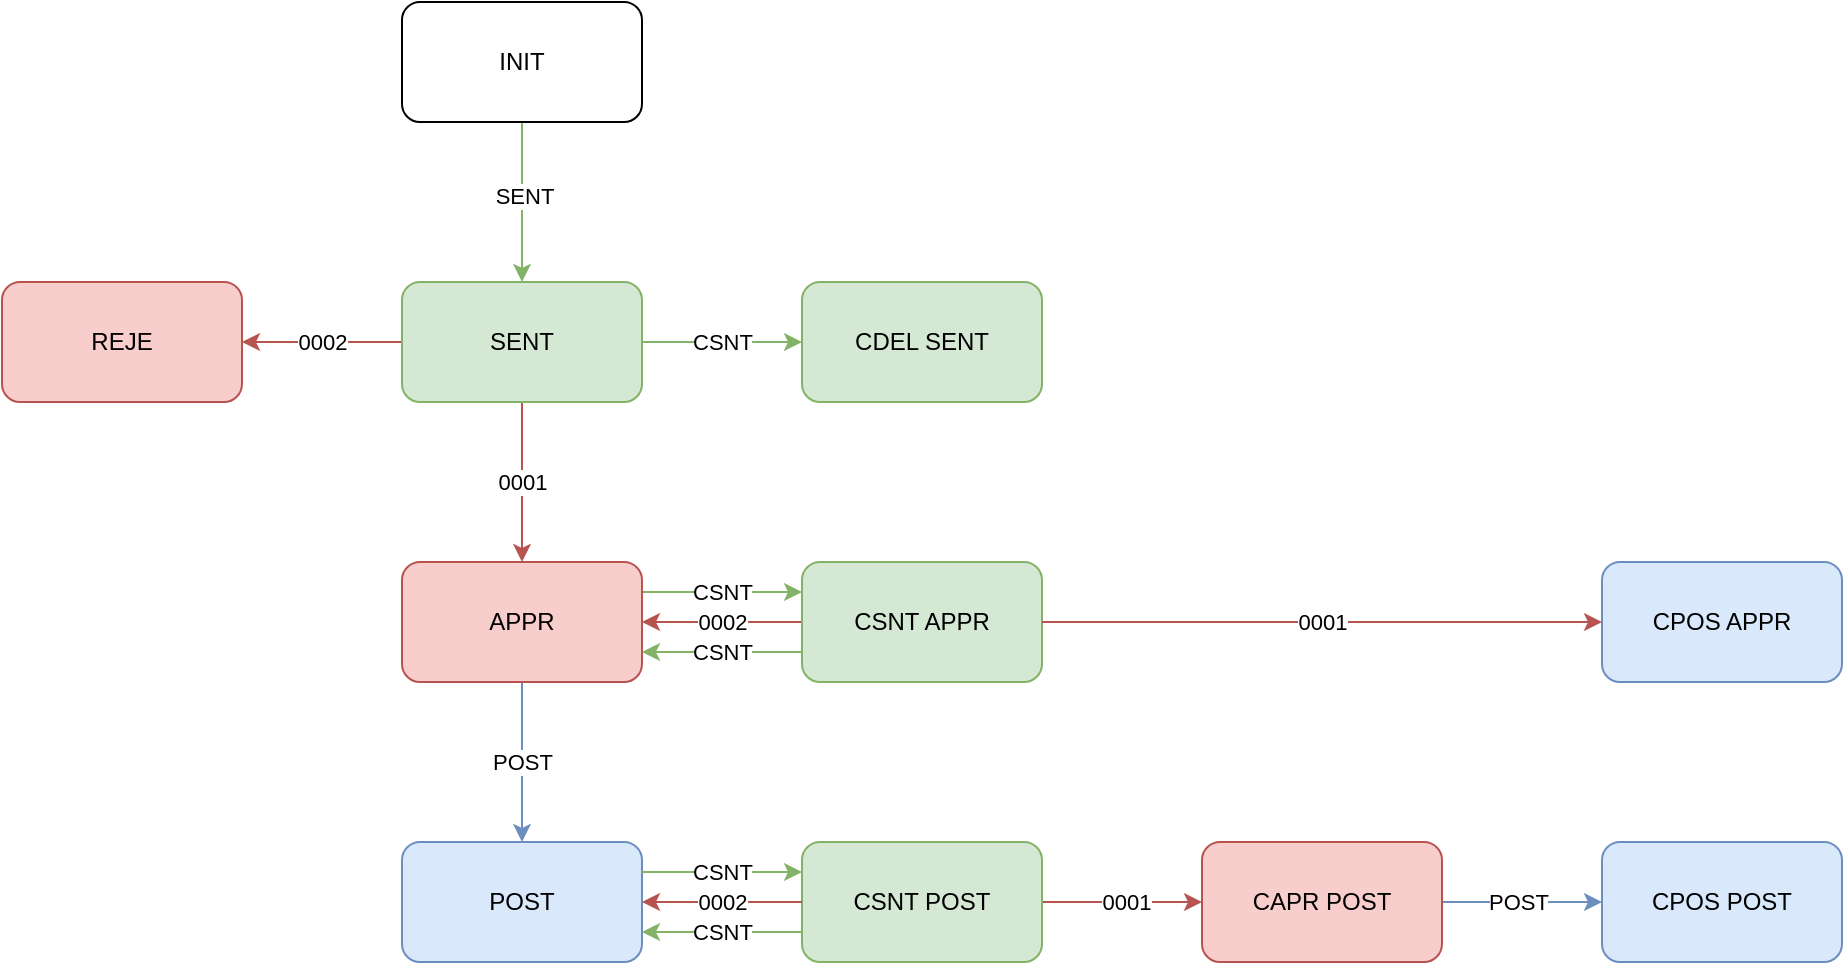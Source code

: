<mxfile version="22.1.3" type="github">
  <diagram name="Strona-1" id="chXkMR1agN1TmntSEI0J">
    <mxGraphModel dx="1195" dy="625" grid="1" gridSize="10" guides="1" tooltips="1" connect="1" arrows="1" fold="1" page="1" pageScale="1" pageWidth="827" pageHeight="1169" math="0" shadow="0">
      <root>
        <mxCell id="0" />
        <mxCell id="1" parent="0" />
        <mxCell id="xTvvYgc8825X2X3HGFkp-15" value="" style="edgeStyle=orthogonalEdgeStyle;rounded=1;orthogonalLoop=1;jettySize=auto;html=1;fillColor=#d5e8d4;strokeColor=#82b366;" parent="1" source="xTvvYgc8825X2X3HGFkp-17" target="xTvvYgc8825X2X3HGFkp-20" edge="1">
          <mxGeometry relative="1" as="geometry" />
        </mxCell>
        <mxCell id="xTvvYgc8825X2X3HGFkp-16" value="SENT" style="edgeLabel;html=1;align=center;verticalAlign=middle;resizable=0;points=[];rounded=1;" parent="xTvvYgc8825X2X3HGFkp-15" vertex="1" connectable="0">
          <mxGeometry x="-0.075" y="1" relative="1" as="geometry">
            <mxPoint as="offset" />
          </mxGeometry>
        </mxCell>
        <mxCell id="xTvvYgc8825X2X3HGFkp-17" value="INIT" style="rounded=1;whiteSpace=wrap;html=1;" parent="1" vertex="1">
          <mxGeometry x="200" y="140" width="120" height="60" as="geometry" />
        </mxCell>
        <mxCell id="xTvvYgc8825X2X3HGFkp-18" value="CSNT" style="edgeStyle=orthogonalEdgeStyle;rounded=1;orthogonalLoop=1;jettySize=auto;html=1;fillColor=#d5e8d4;strokeColor=#82b366;" parent="1" source="xTvvYgc8825X2X3HGFkp-20" target="xTvvYgc8825X2X3HGFkp-21" edge="1">
          <mxGeometry relative="1" as="geometry" />
        </mxCell>
        <mxCell id="xTvvYgc8825X2X3HGFkp-19" value="0001" style="edgeStyle=orthogonalEdgeStyle;rounded=1;orthogonalLoop=1;jettySize=auto;html=1;fillColor=#f8cecc;strokeColor=#b85450;" parent="1" source="xTvvYgc8825X2X3HGFkp-20" target="xTvvYgc8825X2X3HGFkp-23" edge="1">
          <mxGeometry relative="1" as="geometry" />
        </mxCell>
        <mxCell id="xTvvYgc8825X2X3HGFkp-50" value="0002" style="edgeStyle=orthogonalEdgeStyle;rounded=1;orthogonalLoop=1;jettySize=auto;html=1;fillColor=#f8cecc;strokeColor=#b85450;" parent="1" source="xTvvYgc8825X2X3HGFkp-20" target="xTvvYgc8825X2X3HGFkp-49" edge="1">
          <mxGeometry relative="1" as="geometry" />
        </mxCell>
        <mxCell id="xTvvYgc8825X2X3HGFkp-20" value="SENT" style="rounded=1;whiteSpace=wrap;html=1;fillColor=#d5e8d4;strokeColor=#82b366;" parent="1" vertex="1">
          <mxGeometry x="200" y="280" width="120" height="60" as="geometry" />
        </mxCell>
        <mxCell id="xTvvYgc8825X2X3HGFkp-21" value="CDEL SENT" style="rounded=1;whiteSpace=wrap;html=1;fillColor=#d5e8d4;strokeColor=#82b366;" parent="1" vertex="1">
          <mxGeometry x="400" y="280" width="120" height="60" as="geometry" />
        </mxCell>
        <mxCell id="xTvvYgc8825X2X3HGFkp-22" value="CSNT" style="edgeStyle=orthogonalEdgeStyle;rounded=1;orthogonalLoop=1;jettySize=auto;html=1;entryX=0;entryY=0.25;entryDx=0;entryDy=0;exitX=1;exitY=0.25;exitDx=0;exitDy=0;fillColor=#d5e8d4;strokeColor=#82b366;" parent="1" source="xTvvYgc8825X2X3HGFkp-23" target="xTvvYgc8825X2X3HGFkp-24" edge="1">
          <mxGeometry relative="1" as="geometry" />
        </mxCell>
        <mxCell id="xTvvYgc8825X2X3HGFkp-32" value="POST" style="edgeStyle=orthogonalEdgeStyle;rounded=1;orthogonalLoop=1;jettySize=auto;html=1;fillColor=#dae8fc;strokeColor=#6c8ebf;" parent="1" source="xTvvYgc8825X2X3HGFkp-23" target="xTvvYgc8825X2X3HGFkp-31" edge="1">
          <mxGeometry relative="1" as="geometry" />
        </mxCell>
        <mxCell id="xTvvYgc8825X2X3HGFkp-23" value="APPR" style="rounded=1;whiteSpace=wrap;html=1;fillColor=#f8cecc;strokeColor=#b85450;" parent="1" vertex="1">
          <mxGeometry x="200" y="420" width="120" height="60" as="geometry" />
        </mxCell>
        <mxCell id="xTvvYgc8825X2X3HGFkp-30" value="0002" style="edgeStyle=orthogonalEdgeStyle;rounded=1;orthogonalLoop=1;jettySize=auto;html=1;exitX=0;exitY=0.5;exitDx=0;exitDy=0;entryX=1;entryY=0.5;entryDx=0;entryDy=0;fillColor=#f8cecc;strokeColor=#b85450;" parent="1" source="xTvvYgc8825X2X3HGFkp-24" target="xTvvYgc8825X2X3HGFkp-23" edge="1">
          <mxGeometry relative="1" as="geometry" />
        </mxCell>
        <mxCell id="xTvvYgc8825X2X3HGFkp-24" value="CSNT APPR" style="rounded=1;whiteSpace=wrap;html=1;fillColor=#d5e8d4;strokeColor=#82b366;" parent="1" vertex="1">
          <mxGeometry x="400" y="420" width="120" height="60" as="geometry" />
        </mxCell>
        <mxCell id="xTvvYgc8825X2X3HGFkp-31" value="POST" style="rounded=1;whiteSpace=wrap;html=1;fillColor=#dae8fc;strokeColor=#6c8ebf;" parent="1" vertex="1">
          <mxGeometry x="200" y="560" width="120" height="60" as="geometry" />
        </mxCell>
        <mxCell id="xTvvYgc8825X2X3HGFkp-33" value="CPOS APPR" style="rounded=1;whiteSpace=wrap;html=1;fillColor=#dae8fc;strokeColor=#6c8ebf;" parent="1" vertex="1">
          <mxGeometry x="800" y="420" width="120" height="60" as="geometry" />
        </mxCell>
        <mxCell id="xTvvYgc8825X2X3HGFkp-38" value="CSNT" style="edgeStyle=orthogonalEdgeStyle;rounded=1;orthogonalLoop=1;jettySize=auto;html=1;entryX=0;entryY=0.25;entryDx=0;entryDy=0;exitX=1;exitY=0.25;exitDx=0;exitDy=0;fillColor=#d5e8d4;strokeColor=#82b366;" parent="1" source="xTvvYgc8825X2X3HGFkp-31" target="xTvvYgc8825X2X3HGFkp-42" edge="1">
          <mxGeometry relative="1" as="geometry">
            <mxPoint x="320" y="575" as="sourcePoint" />
          </mxGeometry>
        </mxCell>
        <mxCell id="xTvvYgc8825X2X3HGFkp-39" value="" style="edgeStyle=orthogonalEdgeStyle;rounded=1;orthogonalLoop=1;jettySize=auto;html=1;fillColor=#f8cecc;strokeColor=#b85450;" parent="1" source="xTvvYgc8825X2X3HGFkp-42" target="xTvvYgc8825X2X3HGFkp-45" edge="1">
          <mxGeometry relative="1" as="geometry" />
        </mxCell>
        <mxCell id="xTvvYgc8825X2X3HGFkp-40" value="0001" style="edgeLabel;html=1;align=center;verticalAlign=middle;resizable=0;points=[];rounded=1;" parent="xTvvYgc8825X2X3HGFkp-39" vertex="1" connectable="0">
          <mxGeometry x="0.05" relative="1" as="geometry">
            <mxPoint as="offset" />
          </mxGeometry>
        </mxCell>
        <mxCell id="xTvvYgc8825X2X3HGFkp-41" value="CSNT" style="edgeStyle=orthogonalEdgeStyle;rounded=1;orthogonalLoop=1;jettySize=auto;html=1;exitX=0;exitY=0.75;exitDx=0;exitDy=0;entryX=1;entryY=0.75;entryDx=0;entryDy=0;fillColor=#d5e8d4;strokeColor=#82b366;" parent="1" source="xTvvYgc8825X2X3HGFkp-42" target="xTvvYgc8825X2X3HGFkp-31" edge="1">
          <mxGeometry relative="1" as="geometry">
            <mxPoint x="320" y="605" as="targetPoint" />
          </mxGeometry>
        </mxCell>
        <mxCell id="xTvvYgc8825X2X3HGFkp-42" value="CSNT POST" style="rounded=1;whiteSpace=wrap;html=1;fillColor=#d5e8d4;strokeColor=#82b366;" parent="1" vertex="1">
          <mxGeometry x="400" y="560" width="120" height="60" as="geometry" />
        </mxCell>
        <mxCell id="xTvvYgc8825X2X3HGFkp-43" value="" style="edgeStyle=orthogonalEdgeStyle;rounded=1;orthogonalLoop=1;jettySize=auto;html=1;fillColor=#dae8fc;strokeColor=#6c8ebf;" parent="1" source="xTvvYgc8825X2X3HGFkp-45" target="xTvvYgc8825X2X3HGFkp-46" edge="1">
          <mxGeometry relative="1" as="geometry" />
        </mxCell>
        <mxCell id="xTvvYgc8825X2X3HGFkp-44" value="POST" style="edgeLabel;html=1;align=center;verticalAlign=middle;resizable=0;points=[];rounded=1;" parent="xTvvYgc8825X2X3HGFkp-43" vertex="1" connectable="0">
          <mxGeometry x="-0.05" relative="1" as="geometry">
            <mxPoint as="offset" />
          </mxGeometry>
        </mxCell>
        <mxCell id="xTvvYgc8825X2X3HGFkp-45" value="CAPR POST" style="rounded=1;whiteSpace=wrap;html=1;fillColor=#f8cecc;strokeColor=#b85450;" parent="1" vertex="1">
          <mxGeometry x="600" y="560" width="120" height="60" as="geometry" />
        </mxCell>
        <mxCell id="xTvvYgc8825X2X3HGFkp-46" value="CPOS POST" style="rounded=1;whiteSpace=wrap;html=1;fillColor=#dae8fc;strokeColor=#6c8ebf;" parent="1" vertex="1">
          <mxGeometry x="800" y="560" width="120" height="60" as="geometry" />
        </mxCell>
        <mxCell id="xTvvYgc8825X2X3HGFkp-47" value="CSNT" style="edgeStyle=orthogonalEdgeStyle;rounded=1;orthogonalLoop=1;jettySize=auto;html=1;exitX=0;exitY=0.75;exitDx=0;exitDy=0;entryX=1;entryY=0.75;entryDx=0;entryDy=0;fillColor=#d5e8d4;strokeColor=#82b366;" parent="1" source="xTvvYgc8825X2X3HGFkp-24" target="xTvvYgc8825X2X3HGFkp-23" edge="1">
          <mxGeometry relative="1" as="geometry">
            <mxPoint x="410" y="460" as="sourcePoint" />
            <mxPoint x="330" y="460" as="targetPoint" />
          </mxGeometry>
        </mxCell>
        <mxCell id="xTvvYgc8825X2X3HGFkp-48" value="0002" style="edgeStyle=orthogonalEdgeStyle;rounded=1;orthogonalLoop=1;jettySize=auto;html=1;exitX=0;exitY=0.5;exitDx=0;exitDy=0;entryX=1;entryY=0.5;entryDx=0;entryDy=0;fillColor=#f8cecc;strokeColor=#b85450;" parent="1" source="xTvvYgc8825X2X3HGFkp-42" target="xTvvYgc8825X2X3HGFkp-31" edge="1">
          <mxGeometry relative="1" as="geometry">
            <mxPoint x="330" y="615" as="targetPoint" />
            <mxPoint x="410" y="615" as="sourcePoint" />
          </mxGeometry>
        </mxCell>
        <mxCell id="xTvvYgc8825X2X3HGFkp-49" value="REJE" style="rounded=1;whiteSpace=wrap;html=1;fillColor=#f8cecc;strokeColor=#b85450;" parent="1" vertex="1">
          <mxGeometry y="280" width="120" height="60" as="geometry" />
        </mxCell>
        <mxCell id="VsytImW42nVF1pSXZ-di-3" value="0001" style="edgeStyle=orthogonalEdgeStyle;rounded=1;orthogonalLoop=1;jettySize=auto;html=1;fillColor=#f8cecc;strokeColor=#b85450;entryX=0;entryY=0.5;entryDx=0;entryDy=0;" edge="1" parent="1" source="xTvvYgc8825X2X3HGFkp-24" target="xTvvYgc8825X2X3HGFkp-33">
          <mxGeometry relative="1" as="geometry">
            <mxPoint x="520" y="450" as="sourcePoint" />
            <mxPoint x="800" y="450" as="targetPoint" />
          </mxGeometry>
        </mxCell>
      </root>
    </mxGraphModel>
  </diagram>
</mxfile>
